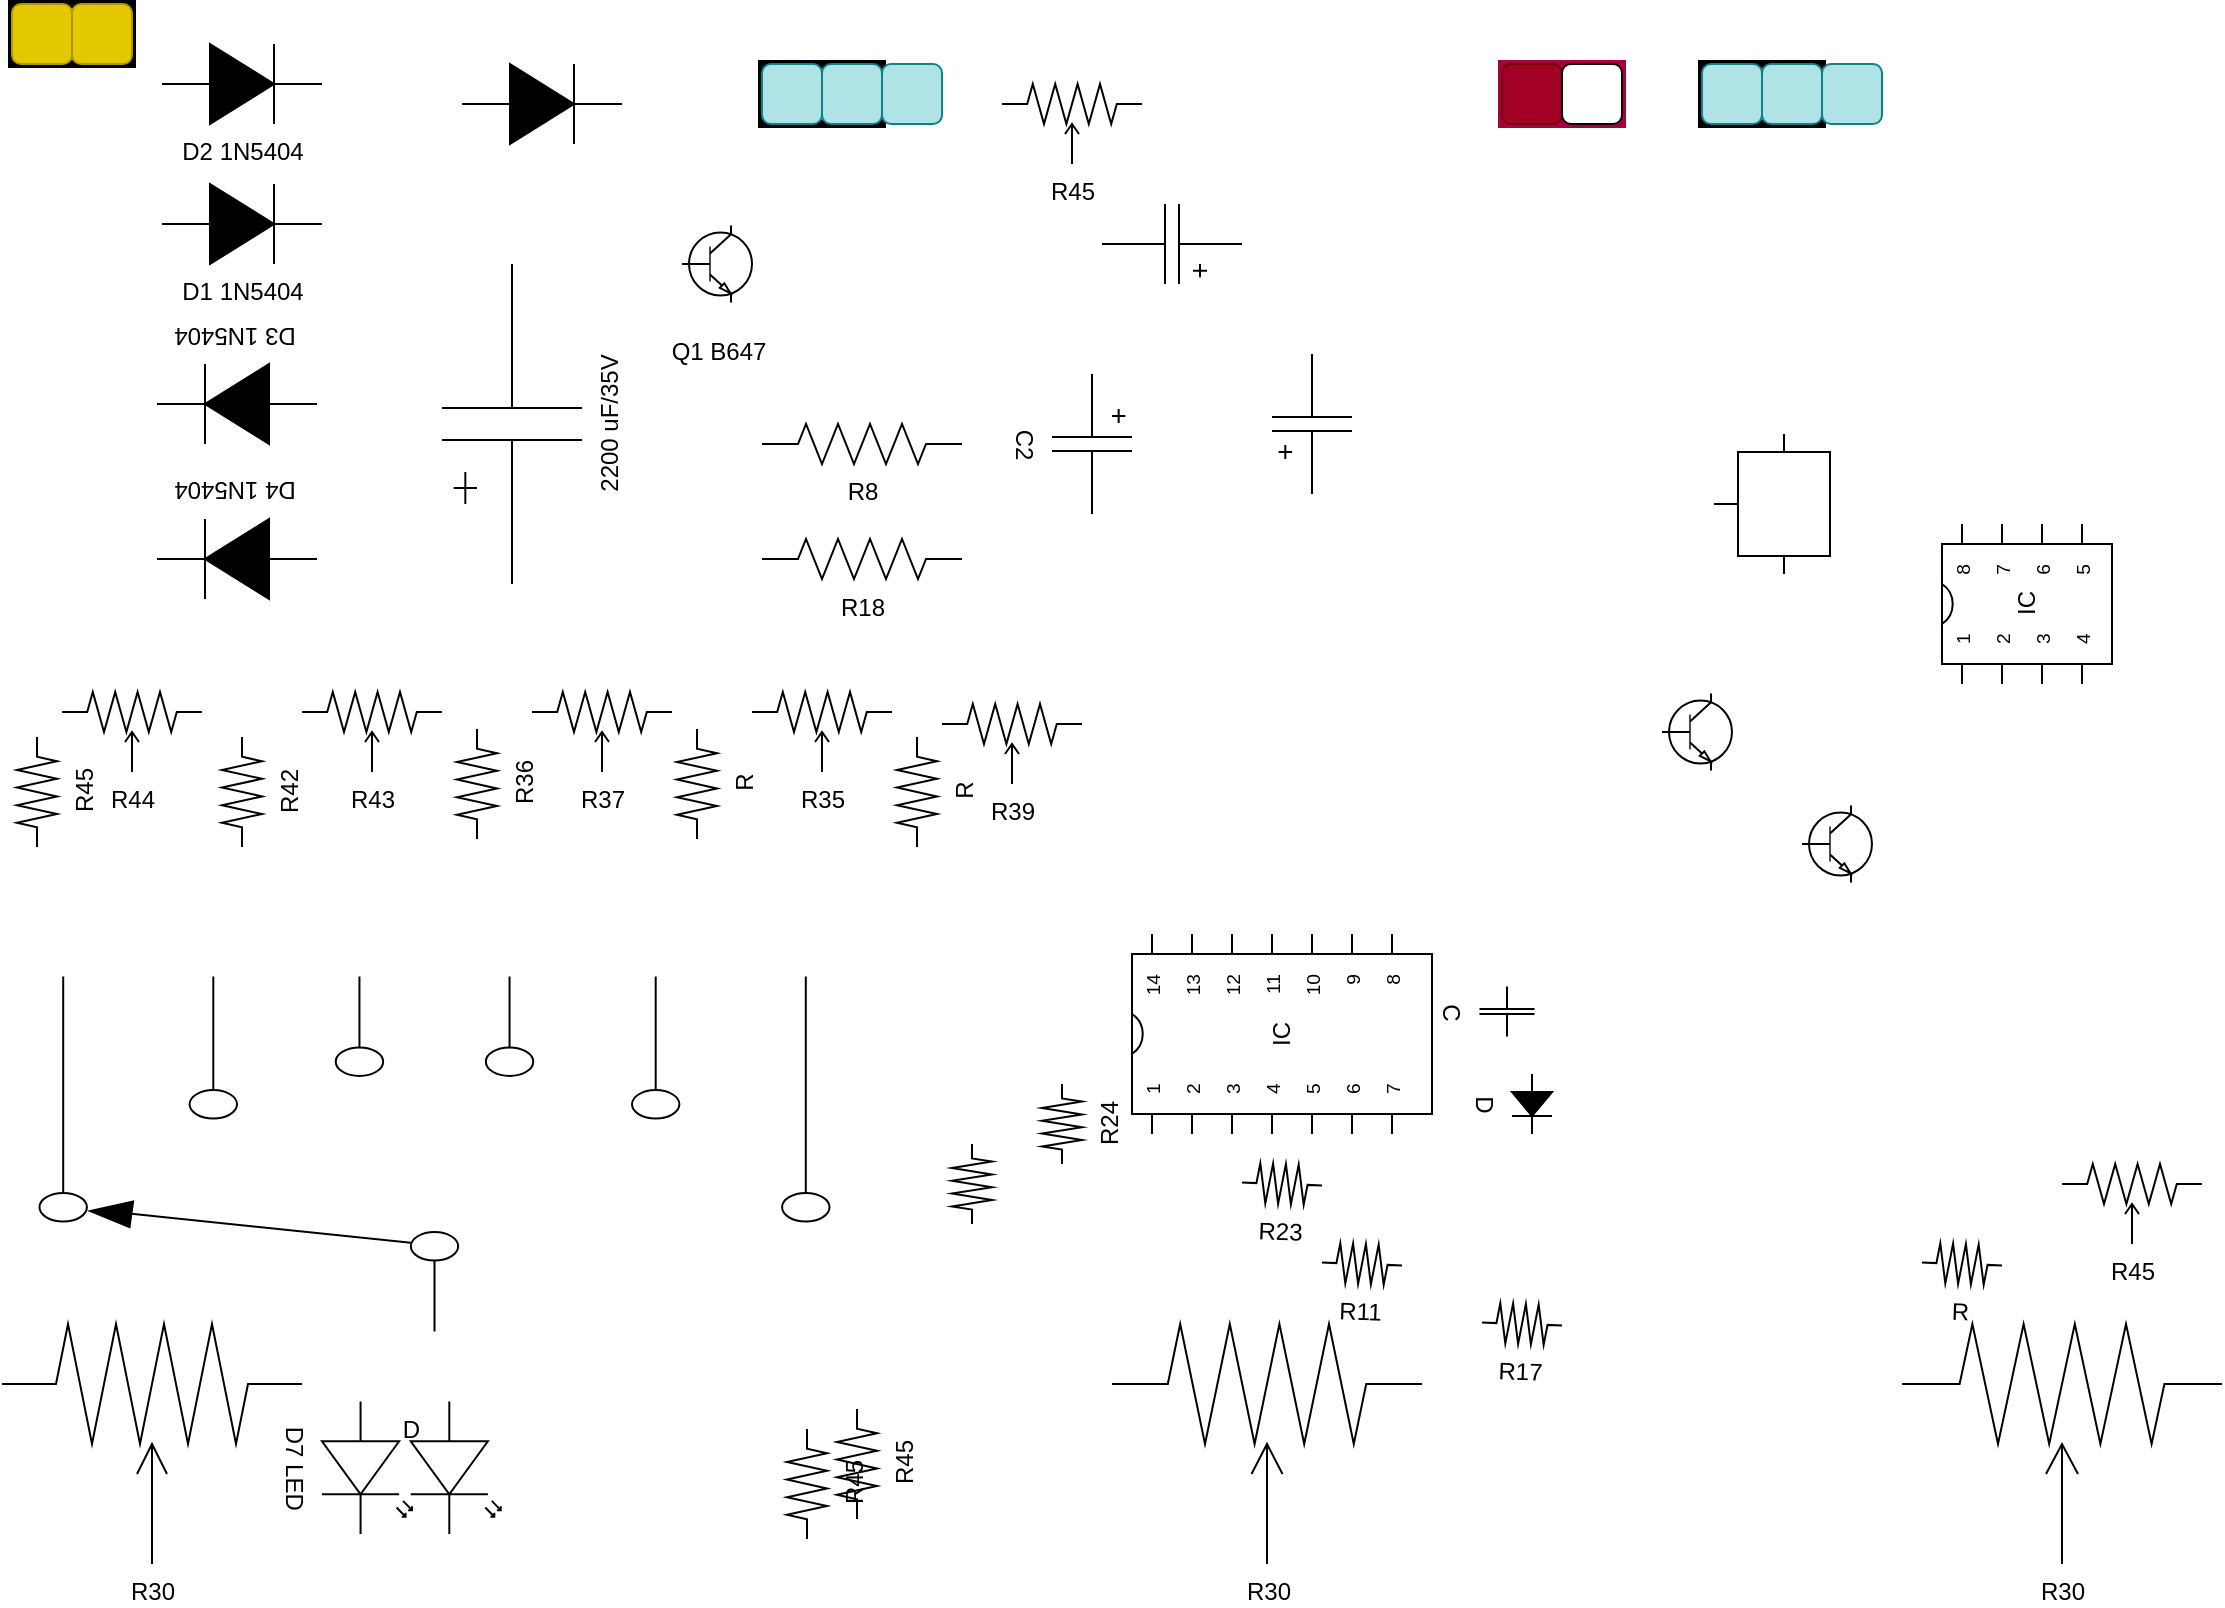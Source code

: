<mxfile version="28.2.7">
  <diagram name="Página-1" id="RF6ZYqwEsaMj3AcD0kQM">
    <mxGraphModel dx="1426" dy="849" grid="1" gridSize="10" guides="1" tooltips="1" connect="1" arrows="1" fold="1" page="1" pageScale="1" pageWidth="1169" pageHeight="827" math="0" shadow="0">
      <root>
        <mxCell id="0" />
        <mxCell id="1" parent="0" />
        <mxCell id="hb7cpm9bgCLVA0ywd-NH-1" value="" style="pointerEvents=1;verticalLabelPosition=bottom;shadow=0;dashed=0;align=center;html=1;verticalAlign=top;shape=mxgraph.electrical.resistors.resistor_2;rotation=-90;" parent="1" vertex="1">
          <mxGeometry x="475" y="600" width="40" height="20" as="geometry" />
        </mxCell>
        <mxCell id="hb7cpm9bgCLVA0ywd-NH-2" value="R44" style="pointerEvents=1;verticalLabelPosition=bottom;shadow=0;dashed=0;align=center;html=1;verticalAlign=top;shape=mxgraph.electrical.resistors.potentiometer_2;" parent="1" vertex="1">
          <mxGeometry x="40" y="364" width="70" height="40" as="geometry" />
        </mxCell>
        <mxCell id="hb7cpm9bgCLVA0ywd-NH-5" value="" style="pointerEvents=1;fillColor=strokeColor;verticalLabelPosition=bottom;shadow=0;dashed=0;align=center;html=1;verticalAlign=top;shape=mxgraph.electrical.diodes.diode;" parent="1" vertex="1">
          <mxGeometry x="240" y="50" width="80" height="40" as="geometry" />
        </mxCell>
        <mxCell id="hb7cpm9bgCLVA0ywd-NH-6" value="IC" style="shadow=0;dashed=0;align=center;html=1;strokeWidth=1;shape=mxgraph.electrical.logic_gates.dual_inline_ic;labelNames=a,b,c,d,e,f,g,h,i,j,k,l,m,n,o,p,q,r,s,t;whiteSpace=wrap;rotation=-90;" parent="1" vertex="1">
          <mxGeometry x="600" y="460" width="100" height="150" as="geometry" />
        </mxCell>
        <mxCell id="2" value="D2 1N5404" style="pointerEvents=1;fillColor=strokeColor;verticalLabelPosition=bottom;shadow=0;dashed=0;align=center;html=1;verticalAlign=top;shape=mxgraph.electrical.diodes.diode;" parent="1" vertex="1">
          <mxGeometry x="90" y="40" width="80" height="40" as="geometry" />
        </mxCell>
        <mxCell id="3" value="D1 1N5404" style="pointerEvents=1;fillColor=strokeColor;verticalLabelPosition=bottom;shadow=0;dashed=0;align=center;html=1;verticalAlign=top;shape=mxgraph.electrical.diodes.diode;" parent="1" vertex="1">
          <mxGeometry x="90" y="110" width="80" height="40" as="geometry" />
        </mxCell>
        <mxCell id="4" value="D3 1N5404" style="pointerEvents=1;fillColor=strokeColor;verticalLabelPosition=bottom;shadow=0;dashed=0;align=center;html=1;verticalAlign=top;shape=mxgraph.electrical.diodes.diode;rotation=-180;" parent="1" vertex="1">
          <mxGeometry x="87.5" y="200" width="80" height="40" as="geometry" />
        </mxCell>
        <mxCell id="5" value="D4 1N5404" style="pointerEvents=1;fillColor=strokeColor;verticalLabelPosition=bottom;shadow=0;dashed=0;align=center;html=1;verticalAlign=top;shape=mxgraph.electrical.diodes.diode;rotation=-180;" parent="1" vertex="1">
          <mxGeometry x="87.5" y="277.5" width="80" height="40" as="geometry" />
        </mxCell>
        <mxCell id="6" value="R43" style="pointerEvents=1;verticalLabelPosition=bottom;shadow=0;dashed=0;align=center;html=1;verticalAlign=top;shape=mxgraph.electrical.resistors.potentiometer_2;" parent="1" vertex="1">
          <mxGeometry x="160" y="364" width="70" height="40" as="geometry" />
        </mxCell>
        <mxCell id="7" value="R37" style="pointerEvents=1;verticalLabelPosition=bottom;shadow=0;dashed=0;align=center;html=1;verticalAlign=top;shape=mxgraph.electrical.resistors.potentiometer_2;" parent="1" vertex="1">
          <mxGeometry x="275" y="364" width="70" height="40" as="geometry" />
        </mxCell>
        <mxCell id="9" value="R39" style="pointerEvents=1;verticalLabelPosition=bottom;shadow=0;dashed=0;align=center;html=1;verticalAlign=top;shape=mxgraph.electrical.resistors.potentiometer_2;" parent="1" vertex="1">
          <mxGeometry x="480" y="370" width="70" height="40" as="geometry" />
        </mxCell>
        <mxCell id="10" value="R35" style="pointerEvents=1;verticalLabelPosition=bottom;shadow=0;dashed=0;align=center;html=1;verticalAlign=top;shape=mxgraph.electrical.resistors.potentiometer_2;" parent="1" vertex="1">
          <mxGeometry x="385" y="364" width="70" height="40" as="geometry" />
        </mxCell>
        <mxCell id="11" value="2200 uF/35V" style="pointerEvents=1;verticalLabelPosition=bottom;shadow=0;dashed=0;align=center;html=1;verticalAlign=top;shape=mxgraph.electrical.capacitors.capacitor_5;rotation=-90;" parent="1" vertex="1">
          <mxGeometry x="185" y="195" width="160" height="70" as="geometry" />
        </mxCell>
        <mxCell id="12" value="R18" style="pointerEvents=1;verticalLabelPosition=bottom;shadow=0;dashed=0;align=center;html=1;verticalAlign=top;shape=mxgraph.electrical.resistors.resistor_2;" parent="1" vertex="1">
          <mxGeometry x="390" y="287.5" width="100" height="20" as="geometry" />
        </mxCell>
        <mxCell id="13" value="R8" style="pointerEvents=1;verticalLabelPosition=bottom;shadow=0;dashed=0;align=center;html=1;verticalAlign=top;shape=mxgraph.electrical.resistors.resistor_2;" parent="1" vertex="1">
          <mxGeometry x="390" y="230" width="100" height="20" as="geometry" />
        </mxCell>
        <mxCell id="14" value="Q1 B647" style="verticalLabelPosition=bottom;shadow=0;dashed=0;align=center;html=1;verticalAlign=top;shape=mxgraph.electrical.transistors.npn_transistor_1;" parent="1" vertex="1">
          <mxGeometry x="350" y="120" width="35" height="60" as="geometry" />
        </mxCell>
        <mxCell id="15" value="R45" style="pointerEvents=1;verticalLabelPosition=bottom;shadow=0;dashed=0;align=center;html=1;verticalAlign=top;shape=mxgraph.electrical.resistors.potentiometer_2;" parent="1" vertex="1">
          <mxGeometry x="510" y="60" width="70" height="40" as="geometry" />
        </mxCell>
        <mxCell id="16" value="" style="pointerEvents=1;verticalLabelPosition=bottom;shadow=0;dashed=0;align=center;html=1;verticalAlign=top;shape=mxgraph.electrical.capacitors.capacitor_5;rotation=-90;" parent="1" vertex="1">
          <mxGeometry x="630" y="210" width="70" height="40" as="geometry" />
        </mxCell>
        <mxCell id="17" value="C2" style="pointerEvents=1;verticalLabelPosition=bottom;shadow=0;dashed=0;align=center;html=1;verticalAlign=top;shape=mxgraph.electrical.capacitors.capacitor_5;rotation=90;" parent="1" vertex="1">
          <mxGeometry x="520" y="220" width="70" height="40" as="geometry" />
        </mxCell>
        <mxCell id="18" value="" style="pointerEvents=1;verticalLabelPosition=bottom;shadow=0;dashed=0;align=center;html=1;verticalAlign=top;shape=mxgraph.electrical.capacitors.capacitor_5;rotation=-180;" parent="1" vertex="1">
          <mxGeometry x="560" y="120" width="70" height="40" as="geometry" />
        </mxCell>
        <mxCell id="p4FwRlmYJ8HnscV33K0_-19" value="IC" style="shadow=0;dashed=0;align=center;html=1;strokeWidth=1;shape=mxgraph.electrical.logic_gates.dual_inline_ic;labelNames=a,b,c,d,e,f,g,h,i,j,k,l,m,n,o,p,q,r,s,t;whiteSpace=wrap;rotation=-90;movable=1;resizable=1;rotatable=1;deletable=1;editable=1;locked=0;connectable=1;points=[[0,0,0,0,10],[0,0,0,0,30],[0,0,0,0,50],[0,0,0,0,70],[1,0,0,0,10],[1,0,0,0,30],[1,0,0,0,50],[1,0,0,0,70]];" vertex="1" parent="1">
          <mxGeometry x="982.5" y="277.5" width="80" height="85" as="geometry" />
        </mxCell>
        <mxCell id="p4FwRlmYJ8HnscV33K0_-20" value="" style="pointerEvents=1;verticalLabelPosition=bottom;shadow=0;dashed=0;align=center;html=1;verticalAlign=top;shape=mxgraph.electrical.electro-mechanical.selectorSwitch6Position2;elSwitchState=1;rotation=-90;" vertex="1" parent="1">
          <mxGeometry x="137.5" y="397.5" width="177.5" height="395" as="geometry" />
        </mxCell>
        <mxCell id="p4FwRlmYJ8HnscV33K0_-21" value="R45" style="pointerEvents=1;verticalLabelPosition=bottom;shadow=0;dashed=0;align=center;html=1;verticalAlign=top;shape=mxgraph.electrical.resistors.potentiometer_2;" vertex="1" parent="1">
          <mxGeometry x="1040" y="600" width="70" height="40" as="geometry" />
        </mxCell>
        <mxCell id="p4FwRlmYJ8HnscV33K0_-22" value="" style="verticalLabelPosition=bottom;shadow=0;dashed=0;align=center;html=1;verticalAlign=top;shape=mxgraph.electrical.abstract.voltage_regulator;rotation=90;" vertex="1" parent="1">
          <mxGeometry x="860" y="241" width="70" height="58" as="geometry" />
        </mxCell>
        <mxCell id="p4FwRlmYJ8HnscV33K0_-23" value="" style="verticalLabelPosition=bottom;shadow=0;dashed=0;align=center;html=1;verticalAlign=top;shape=mxgraph.electrical.transistors.npn_transistor_1;" vertex="1" parent="1">
          <mxGeometry x="910" y="410" width="35" height="60" as="geometry" />
        </mxCell>
        <mxCell id="p4FwRlmYJ8HnscV33K0_-24" value="" style="verticalLabelPosition=bottom;shadow=0;dashed=0;align=center;html=1;verticalAlign=top;shape=mxgraph.electrical.transistors.npn_transistor_1;" vertex="1" parent="1">
          <mxGeometry x="840" y="354" width="35" height="60" as="geometry" />
        </mxCell>
        <mxCell id="p4FwRlmYJ8HnscV33K0_-27" value="" style="group;fillColor=#e3c800;fontColor=#000000;strokeColor=#000000;strokeWidth=4;" vertex="1" connectable="0" parent="1">
          <mxGeometry x="15" y="20" width="60" height="30" as="geometry" />
        </mxCell>
        <mxCell id="p4FwRlmYJ8HnscV33K0_-25" value="" style="rounded=1;whiteSpace=wrap;html=1;rotation=0;fillColor=#e3c800;fontColor=#000000;strokeColor=#B09500;" vertex="1" parent="p4FwRlmYJ8HnscV33K0_-27">
          <mxGeometry width="30" height="30" as="geometry" />
        </mxCell>
        <mxCell id="p4FwRlmYJ8HnscV33K0_-26" value="" style="rounded=1;whiteSpace=wrap;html=1;rotation=0;fillColor=#e3c800;fontColor=#000000;strokeColor=#B09500;" vertex="1" parent="p4FwRlmYJ8HnscV33K0_-27">
          <mxGeometry x="30" width="30" height="30" as="geometry" />
        </mxCell>
        <mxCell id="p4FwRlmYJ8HnscV33K0_-28" value="R45" style="pointerEvents=1;verticalLabelPosition=bottom;shadow=0;dashed=0;align=center;html=1;verticalAlign=top;shape=mxgraph.electrical.resistors.resistor_2;rotation=-90;" vertex="1" parent="1">
          <mxGeometry y="404" width="55" height="20" as="geometry" />
        </mxCell>
        <mxCell id="p4FwRlmYJ8HnscV33K0_-33" value="" style="group" vertex="1" connectable="0" parent="1">
          <mxGeometry x="390" y="50" width="90" height="30" as="geometry" />
        </mxCell>
        <mxCell id="p4FwRlmYJ8HnscV33K0_-29" value="" style="group;fillColor=#e3c800;fontColor=#000000;strokeColor=#000000;strokeWidth=4;container=0;" vertex="1" connectable="0" parent="p4FwRlmYJ8HnscV33K0_-33">
          <mxGeometry width="60" height="30" as="geometry" />
        </mxCell>
        <mxCell id="p4FwRlmYJ8HnscV33K0_-30" value="" style="rounded=1;whiteSpace=wrap;html=1;rotation=0;fillColor=#b0e3e6;strokeColor=#0e8088;" vertex="1" parent="p4FwRlmYJ8HnscV33K0_-33">
          <mxGeometry width="30" height="30" as="geometry" />
        </mxCell>
        <mxCell id="p4FwRlmYJ8HnscV33K0_-31" value="" style="rounded=1;whiteSpace=wrap;html=1;rotation=0;fillColor=#b0e3e6;strokeColor=#0e8088;" vertex="1" parent="p4FwRlmYJ8HnscV33K0_-33">
          <mxGeometry x="30" width="30" height="30" as="geometry" />
        </mxCell>
        <mxCell id="p4FwRlmYJ8HnscV33K0_-32" value="" style="rounded=1;whiteSpace=wrap;html=1;rotation=0;fillColor=#b0e3e6;strokeColor=#0e8088;" vertex="1" parent="p4FwRlmYJ8HnscV33K0_-33">
          <mxGeometry x="60" width="30" height="30" as="geometry" />
        </mxCell>
        <mxCell id="p4FwRlmYJ8HnscV33K0_-34" value="" style="group" vertex="1" connectable="0" parent="1">
          <mxGeometry x="860" y="50" width="90" height="30" as="geometry" />
        </mxCell>
        <mxCell id="p4FwRlmYJ8HnscV33K0_-35" value="" style="group;fillColor=#e3c800;fontColor=#000000;strokeColor=#000000;strokeWidth=4;container=0;" vertex="1" connectable="0" parent="p4FwRlmYJ8HnscV33K0_-34">
          <mxGeometry width="60" height="30" as="geometry" />
        </mxCell>
        <mxCell id="p4FwRlmYJ8HnscV33K0_-36" value="" style="rounded=1;whiteSpace=wrap;html=1;rotation=0;fillColor=#b0e3e6;strokeColor=#0e8088;" vertex="1" parent="p4FwRlmYJ8HnscV33K0_-34">
          <mxGeometry width="30" height="30" as="geometry" />
        </mxCell>
        <mxCell id="p4FwRlmYJ8HnscV33K0_-37" value="" style="rounded=1;whiteSpace=wrap;html=1;rotation=0;fillColor=#b0e3e6;strokeColor=#0e8088;" vertex="1" parent="p4FwRlmYJ8HnscV33K0_-34">
          <mxGeometry x="30" width="30" height="30" as="geometry" />
        </mxCell>
        <mxCell id="p4FwRlmYJ8HnscV33K0_-38" value="" style="rounded=1;whiteSpace=wrap;html=1;rotation=0;fillColor=#b0e3e6;strokeColor=#0e8088;" vertex="1" parent="p4FwRlmYJ8HnscV33K0_-34">
          <mxGeometry x="60" width="30" height="30" as="geometry" />
        </mxCell>
        <mxCell id="p4FwRlmYJ8HnscV33K0_-42" value="" style="group;fillColor=#6a00ff;fontColor=#ffffff;strokeColor=#3700CC;" vertex="1" connectable="0" parent="1">
          <mxGeometry x="760" y="50" width="60" height="30" as="geometry" />
        </mxCell>
        <mxCell id="p4FwRlmYJ8HnscV33K0_-39" value="" style="group;fillColor=#d80073;fontColor=#ffffff;strokeColor=#A50040;strokeWidth=4;container=0;" vertex="1" connectable="0" parent="p4FwRlmYJ8HnscV33K0_-42">
          <mxGeometry width="60" height="30" as="geometry" />
        </mxCell>
        <mxCell id="p4FwRlmYJ8HnscV33K0_-40" value="" style="rounded=1;whiteSpace=wrap;html=1;rotation=0;fillColor=#a20025;fontColor=#ffffff;strokeColor=#6F0000;" vertex="1" parent="p4FwRlmYJ8HnscV33K0_-42">
          <mxGeometry width="30" height="30" as="geometry" />
        </mxCell>
        <mxCell id="p4FwRlmYJ8HnscV33K0_-41" value="" style="rounded=1;whiteSpace=wrap;html=1;rotation=0;" vertex="1" parent="p4FwRlmYJ8HnscV33K0_-42">
          <mxGeometry x="30" width="30" height="30" as="geometry" />
        </mxCell>
        <mxCell id="p4FwRlmYJ8HnscV33K0_-43" value="R30" style="pointerEvents=1;verticalLabelPosition=bottom;shadow=0;dashed=0;align=center;html=1;verticalAlign=top;shape=mxgraph.electrical.resistors.potentiometer_2;" vertex="1" parent="1">
          <mxGeometry x="10" y="680" width="150" height="120" as="geometry" />
        </mxCell>
        <mxCell id="p4FwRlmYJ8HnscV33K0_-46" value="D" style="group" vertex="1" connectable="0" parent="1">
          <mxGeometry x="169.995" y="718.755" width="89.375" height="66.875" as="geometry" />
        </mxCell>
        <mxCell id="p4FwRlmYJ8HnscV33K0_-44" value="D7 LED" style="verticalLabelPosition=bottom;shadow=0;dashed=0;align=center;html=1;verticalAlign=top;shape=mxgraph.electrical.opto_electronics.led_2;pointerEvents=1;rotation=90;" vertex="1" parent="p4FwRlmYJ8HnscV33K0_-46">
          <mxGeometry x="-10.625" y="10.625" width="66.25" height="45" as="geometry" />
        </mxCell>
        <mxCell id="p4FwRlmYJ8HnscV33K0_-45" value="" style="verticalLabelPosition=bottom;shadow=0;dashed=0;align=center;html=1;verticalAlign=top;shape=mxgraph.electrical.opto_electronics.led_2;pointerEvents=1;rotation=90;" vertex="1" parent="p4FwRlmYJ8HnscV33K0_-46">
          <mxGeometry x="33.75" y="10.63" width="66.25" height="45" as="geometry" />
        </mxCell>
        <mxCell id="p4FwRlmYJ8HnscV33K0_-47" value="R30" style="pointerEvents=1;verticalLabelPosition=bottom;shadow=0;dashed=0;align=center;html=1;verticalAlign=top;shape=mxgraph.electrical.resistors.potentiometer_2;" vertex="1" parent="1">
          <mxGeometry x="565" y="680" width="155" height="120" as="geometry" />
        </mxCell>
        <mxCell id="p4FwRlmYJ8HnscV33K0_-48" value="R30" style="pointerEvents=1;verticalLabelPosition=bottom;shadow=0;dashed=0;align=center;html=1;verticalAlign=top;shape=mxgraph.electrical.resistors.potentiometer_2;" vertex="1" parent="1">
          <mxGeometry x="960" y="680" width="160" height="120" as="geometry" />
        </mxCell>
        <mxCell id="p4FwRlmYJ8HnscV33K0_-49" value="R24" style="pointerEvents=1;verticalLabelPosition=bottom;shadow=0;dashed=0;align=center;html=1;verticalAlign=top;shape=mxgraph.electrical.resistors.resistor_2;rotation=-90;" vertex="1" parent="1">
          <mxGeometry x="520" y="570" width="40" height="20" as="geometry" />
        </mxCell>
        <mxCell id="p4FwRlmYJ8HnscV33K0_-50" value="R23" style="pointerEvents=1;verticalLabelPosition=bottom;shadow=0;dashed=0;align=center;html=1;verticalAlign=top;shape=mxgraph.electrical.resistors.resistor_2;rotation=2;" vertex="1" parent="1">
          <mxGeometry x="630" y="600" width="40" height="20" as="geometry" />
        </mxCell>
        <mxCell id="p4FwRlmYJ8HnscV33K0_-51" value="R11" style="pointerEvents=1;verticalLabelPosition=bottom;shadow=0;dashed=0;align=center;html=1;verticalAlign=top;shape=mxgraph.electrical.resistors.resistor_2;rotation=2;" vertex="1" parent="1">
          <mxGeometry x="669.997" y="640.002" width="40" height="20" as="geometry" />
        </mxCell>
        <mxCell id="p4FwRlmYJ8HnscV33K0_-52" value="D" style="pointerEvents=1;fillColor=strokeColor;verticalLabelPosition=bottom;shadow=0;dashed=0;align=center;html=1;verticalAlign=top;shape=mxgraph.electrical.diodes.diode;rotation=90;" vertex="1" parent="1">
          <mxGeometry x="760" y="560" width="30" height="20" as="geometry" />
        </mxCell>
        <mxCell id="p4FwRlmYJ8HnscV33K0_-53" value="R17" style="pointerEvents=1;verticalLabelPosition=bottom;shadow=0;dashed=0;align=center;html=1;verticalAlign=top;shape=mxgraph.electrical.resistors.resistor_2;rotation=2;" vertex="1" parent="1">
          <mxGeometry x="749.997" y="670.002" width="40" height="20" as="geometry" />
        </mxCell>
        <mxCell id="p4FwRlmYJ8HnscV33K0_-54" value="C" style="pointerEvents=1;verticalLabelPosition=bottom;shadow=0;dashed=0;align=center;html=1;verticalAlign=top;shape=mxgraph.electrical.capacitors.capacitor_1;rotation=90;" vertex="1" parent="1">
          <mxGeometry x="750" y="510" width="25" height="27.5" as="geometry" />
        </mxCell>
        <mxCell id="p4FwRlmYJ8HnscV33K0_-55" value="R" style="pointerEvents=1;verticalLabelPosition=bottom;shadow=0;dashed=0;align=center;html=1;verticalAlign=top;shape=mxgraph.electrical.resistors.resistor_2;rotation=2;" vertex="1" parent="1">
          <mxGeometry x="969.997" y="640.002" width="40" height="20" as="geometry" />
        </mxCell>
        <mxCell id="p4FwRlmYJ8HnscV33K0_-56" value="R42" style="pointerEvents=1;verticalLabelPosition=bottom;shadow=0;dashed=0;align=center;html=1;verticalAlign=top;shape=mxgraph.electrical.resistors.resistor_2;rotation=-90;" vertex="1" parent="1">
          <mxGeometry x="102.5" y="404" width="55" height="20" as="geometry" />
        </mxCell>
        <mxCell id="p4FwRlmYJ8HnscV33K0_-57" value="R45" style="pointerEvents=1;verticalLabelPosition=bottom;shadow=0;dashed=0;align=center;html=1;verticalAlign=top;shape=mxgraph.electrical.resistors.resistor_2;rotation=-90;" vertex="1" parent="1">
          <mxGeometry x="385" y="750" width="55" height="20" as="geometry" />
        </mxCell>
        <mxCell id="p4FwRlmYJ8HnscV33K0_-58" value="R" style="pointerEvents=1;verticalLabelPosition=bottom;shadow=0;dashed=0;align=center;html=1;verticalAlign=top;shape=mxgraph.electrical.resistors.resistor_2;rotation=-90;" vertex="1" parent="1">
          <mxGeometry x="330" y="400" width="55" height="20" as="geometry" />
        </mxCell>
        <mxCell id="p4FwRlmYJ8HnscV33K0_-59" value="R45" style="pointerEvents=1;verticalLabelPosition=bottom;shadow=0;dashed=0;align=center;html=1;verticalAlign=top;shape=mxgraph.electrical.resistors.resistor_2;rotation=-90;" vertex="1" parent="1">
          <mxGeometry x="410" y="740" width="55" height="20" as="geometry" />
        </mxCell>
        <mxCell id="p4FwRlmYJ8HnscV33K0_-60" value="R" style="pointerEvents=1;verticalLabelPosition=bottom;shadow=0;dashed=0;align=center;html=1;verticalAlign=top;shape=mxgraph.electrical.resistors.resistor_2;rotation=-90;" vertex="1" parent="1">
          <mxGeometry x="440" y="404" width="55" height="20" as="geometry" />
        </mxCell>
        <mxCell id="p4FwRlmYJ8HnscV33K0_-61" value="R36" style="pointerEvents=1;verticalLabelPosition=bottom;shadow=0;dashed=0;align=center;html=1;verticalAlign=top;shape=mxgraph.electrical.resistors.resistor_2;rotation=-90;" vertex="1" parent="1">
          <mxGeometry x="220" y="400" width="55" height="20" as="geometry" />
        </mxCell>
      </root>
    </mxGraphModel>
  </diagram>
</mxfile>
